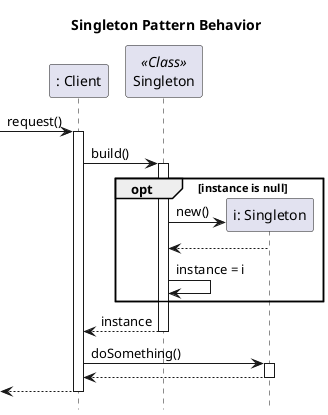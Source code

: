 @startuml

hide footbox
title Singleton Pattern Behavior

participant ": Client" as C
participant "Singleton" as S <<Class>>

[-> C: request()
activate C
C -> S: build()
activate S
opt instance is null
  create "i: Singleton" as I
  S -> I: new()
  I --> S
  S -> S: instance = i
end
S --> C: instance
deactivate S

C -> I: doSomething()
activate I
I --> C
deactivate I

[<-- C:
deactivate C

@enduml
